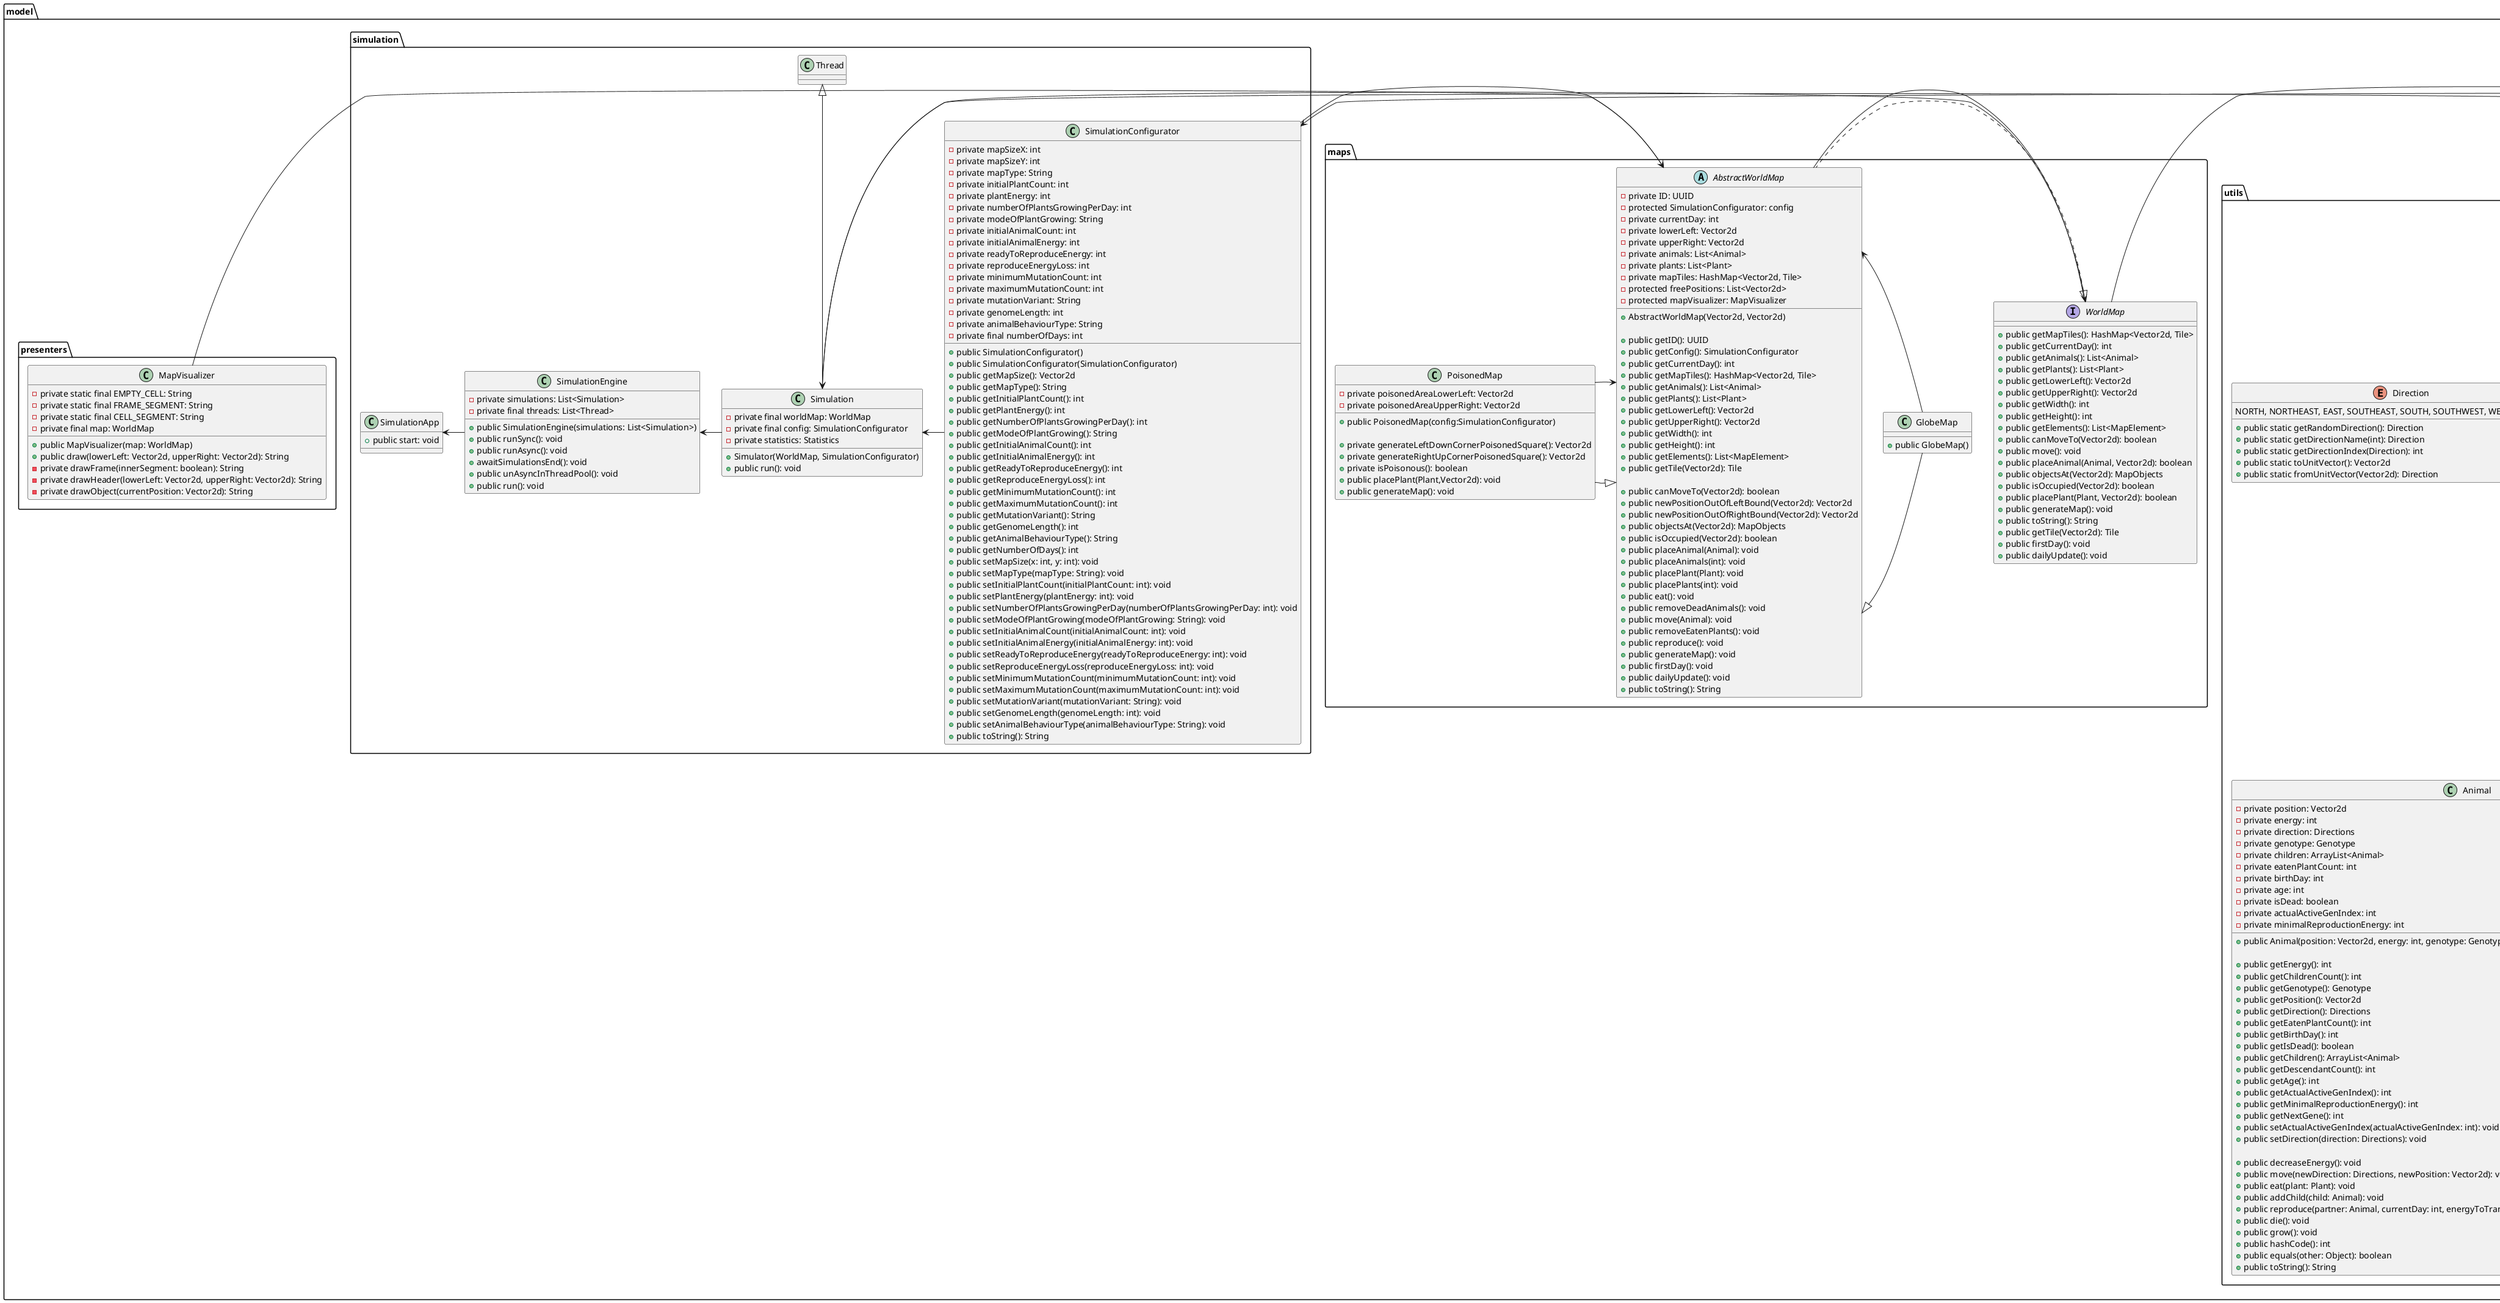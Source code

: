 @startuml

package model.utils {
    package model.utils.RandomGenerators {
        class RandomAnimalsGenerator {
            - private animals: List<Animal>
            - private random: Random
            - private final animalEnergy: int
            - private static final BIRTHDAY: int
            - private final minimalReproductionEnergy: int
            - private final map: WorldMap

            + public RandomAnimalsGenerator(initialAnimalEnergy: int, minimalReproductionEnergy: int, map: WorldMap)
            + public getAnimals(): List<Animal>
            - private generateRandomAnimal(position: Vector2d, genotype: Genotype): Animal
            + private generateAnimals(amount: int): void
        }

        class RandomGensGenerator {
            - private static final GEN_LENGTH: int
            - private gens: List<Genotype>
            - private random: Random

            + public RandomGensGenerator(initialNumberOfGens: int)
            + public getGens(): List<Genotype>
            + public addGens(numberOfGens: int): void
            + private generateGens(numberOfGens: int): void
            + private generateRandomGen(): Genotype
        }

        class RandomPositionsGenerator {
           - private maxWidth: int
           - private maxHeight: int
           - private objectCount: int
           - private allPositions: List<Vector2d>
           - private animalResult: List<Vector2d>
           - private plantResult: List<Vector2d>
           - private plantInPoisonedResult: List<Vector2d>

           + public RandomPositionsGenerator(map: WorldMap, objectCount: int)
           + public getAnimalResult(): List<Vector2d>
           + public getPlantResult(): List<Vector2d>
           - private generateAllPositions(): List<Vector2d>
           'TODO: maybe private?'
           + public generateAnimals(): List<Vector2d>
           'TODO: maybe private?'
           + public generatePlants(freePositions: List<Vector2d>): List<Vector2d>
        }

        class RandomPlantsGenerator {
            - private plantEnergy: int
            'TODO: maybe unnecessary?'
            - private static final DAY_OF_GROWTH: int
            - private plants: List<Plant>
            - private random: Random
            - private final map: WorldMap

            + public RandomPlantsGenerator(plantEnergy: int, map: WorldMap)
            + public getPlants(): List<Plant>
            - private generateRandomPlant(position: Vector2d): Plant
            'TODO: maybe private?'
            + public generatePlants(amount: int, freePositions: List<Vector2d>): void
        }
    }
    interface MapElement {
        + public getPosition(): Vector2d
    }

    enum Direction {
        NORTH, NORTHEAST, EAST, SOUTHEAST, SOUTH, SOUTHWEST, WEST, NORTHWEST
        + public static getRandomDirection(): Direction
        + public static getDirectionName(int): Direction
        + public static getDirectionIndex(Direction): int
        + public static toUnitVector(): Vector2d
        + public static fromUnitVector(Vector2d): Direction
    }

    class Vector2d {
        - private final x: int
        - private final y: int

        + public Vector2d(int, int)

        + public getX(): int
        + public getY(): int

        + public add(Vector2d): Vector2d
        + public subtract(Vector2d): Vector2d
        + public upperRight(Vector2d): Vector2d
        + public lowerLeft(Vector2d): Vector2d
        + public precedes(Vector2d): boolean
        + public follows(Vector2d): boolean

        + public hashCode(): int
        + public equals(Object): boolean
        + public toString(): String
    }

    class MapObjects {
        - private plant: Plant
        - private animals: ArrayList<Animal>

        + public MapObjects()

        + public getPlant(): Plant
        + public getAnimals(): List<Animal>
        + public getObjects(): List<MapElement>
        + public getSortedAnimals(): ArrayList<Animal>
        + public getStrongestAnimal(): Animal
        + public getStrongestAnimals(): ArrayList<Animal>

        + public addPlant(plant: Plant): void
        + public removePlant(): void
        + public addAnimal(animal: Animal): void
        + public removeAnimal(animal: Animal): void
        + public removeDeadAnimalsFromMapObjects(): void
        + public isOccupied(): boolean
        + public growPlant(): void
        + public growAnimals(): void

        + public toString(): String
      }

      class Genotype {
        - private genes: ArrayList<Integer>

        + public Genotype(genes: ArrayList<Integer>)

        + public getGenes(): List<Integer>
        + public getGenomeLength(): int
        + public getGene(index: int): int
        'TODO: maybe private?'
        + public mutate(): void
        + public mixGenotypes(genotype: Genotype, ratio: double): Genotype

        + public hashCode(): int
        + public equals(obj: Object): boolean
        + public toString(): String
      }

      class Animal implements MapElement {
        - private position: Vector2d
        - private energy: int
        - private direction: Directions
        - private genotype: Genotype
        - private children: ArrayList<Animal>
        - private eatenPlantCount: int
        - private birthDay: int
        - private age: int
        - private isDead: boolean
        - private actualActiveGenIndex: int
        - private minimalReproductionEnergy: int

        + public Animal(position: Vector2d, energy: int, genotype: Genotype, birthDay: int, minimalReproductionEnergy: int)

        + public getEnergy(): int
        + public getChildrenCount(): int
        + public getGenotype(): Genotype
        + public getPosition(): Vector2d
        + public getDirection(): Directions
        + public getEatenPlantCount(): int
        + public getBirthDay(): int
        + public getIsDead(): boolean
        + public getChildren(): ArrayList<Animal>
        + public getDescendantCount(): int
        + public getAge(): int
        + public getActualActiveGenIndex(): int
        + public getMinimalReproductionEnergy(): int
        + public getNextGene(): int
        + public setActualActiveGenIndex(actualActiveGenIndex: int): void
        + public setDirection(direction: Directions): void

        + public decreaseEnergy(): void
        + public move(newDirection: Directions, newPosition: Vector2d): void
        + public eat(plant: Plant): void
        + public addChild(child: Animal): void
        + public reproduce(partner: Animal, currentDay: int, energyToTransfer: int): Animal
        + public die(): void
        + public grow(): void
        + public hashCode(): int
        + public equals(other: Object): boolean
        + public toString(): String
      }

    class Plant implements MapElement {
        - private position: Vector2d
        - private energy: int
        - private dayOfGrowth: int
        - private isPoisoned: boolean
        - private isEaten: boolean

        + public Plant(position: Vector2d, energy: int, isPoisoned: boolean, dayOfGrowth: int)

        + public getEnergy(): int
        + public getDayOfGrowth(): int
        + public getPosition(): Vector2d
        + public getIsPoisoned(): boolean
        + public getIsEaten(): boolean
        + public setIsEaten(): void
        + public setPoison(): void
        + public setEnergy(newEnergy: int): void
        + public grow(): void
        + public hashCode(): int
        + public equals(other: Object): boolean
        + public toString(): String
    }

    class Statistics {
        - private map: WorldMap
        - private numberOfAnimals: int
        - private numberOfPlants: int
        - private averageLifeSpan: double
        - private averageNumberOfChildren: double
        - private averageEnergyLevel: double
        - private dominantGenotype: Genotype
        - private freeTilesCount: int
        - private numberOfAliveAnimals: int
        - private numberOfDeadAnimals: int

        + public Statistics(map: WorldMap)

        + public getNumberOfAnimals(): int
        + public getNumberOfPlants(): int
        + public getAverageLifeSpan(): double
        + public getAverageNumberOfChildren(): double
        + public getAverageEnergyLevel(): double
        + public getDominantGenotype(): Genotype
        + public getFreeTilesCount(): int
        + public getNumberOfAliveAnimals(): int
        + public getNumberOfDeadAnimals(): int
        + public getStatistics(): String
        + public updateStatistics(): void
        + public toString(): String
        + public toCSV(filePath: String): void
    }

    class Tile {
        - private position: Vector2d
        - private objects: MapObjects

        + public Tile(position: Vector2d)

        + public getPosition(): Vector2d
        + public getAnimals(): List<Animal>
        + public getPlant(): Plant
        + public getObjects(): MapObjects
        + public setPlant(plant: Plant): void
        + public addAnimal(animal: Animal): void
        + public removeAnimal(animal: Animal): void
        + public isOccupied(): boolean
        + public getStrongestAnimal(): Animal
        + public getStrongestAnimals(): ArrayList<Animal>
        + public removeDeadAnimalsFromTile(): void
        + public eatPlant(): void
        + public reproduceAnimals(currentDay: int, energyToTransfer: int): void
        + public grow(): void
        + public removePlant(): void

        + public hashCode(): int
        + public equals(other: Object): boolean
        + public toString(): String
    }

    class Statistics {
        - private map: WorldMap

        + Statistics()
        + getAnimalCount(): int
        + getPlantCount(): int
        + getAverageLifespan(): float
        + getAverageChildrenCount(): float
        + getAverageEnergyLevel(): float
        + getMostPopularGenotype(): Genotype
        + getFreeTilesCount(): int
    }
}


package model.maps {
    interface WorldMap {
       + public getMapTiles(): HashMap<Vector2d, Tile>
       + public getCurrentDay(): int
       + public getAnimals(): List<Animal>
       + public getPlants(): List<Plant>
       + public getLowerLeft(): Vector2d
       + public getUpperRight(): Vector2d
       + public getWidth(): int
       + public getHeight(): int
       + public getElements(): List<MapElement>
       + public canMoveTo(Vector2d): boolean
       + public move(): void
       + public placeAnimal(Animal, Vector2d): boolean
       + public objectsAt(Vector2d): MapObjects
       + public isOccupied(Vector2d): boolean
       + public placePlant(Plant, Vector2d): boolean
       + public generateMap(): void
       + public toString(): String
       + public getTile(Vector2d): Tile
       + public firstDay(): void
       + public dailyUpdate(): void
    }

    abstract class AbstractWorldMap implements WorldMap{
        - private ID: UUID
        - protected SimulationConfigurator: config
        - private currentDay: int
        - private lowerLeft: Vector2d
        - private upperRight: Vector2d
        - private animals: List<Animal>
        - private plants: List<Plant>
        - private mapTiles: HashMap<Vector2d, Tile>
        - protected freePositions: List<Vector2d>
        - protected mapVisualizer: MapVisualizer

        + AbstractWorldMap(Vector2d, Vector2d)

        + public getID(): UUID
        + public getConfig(): SimulationConfigurator
        + public getCurrentDay(): int
        + public getMapTiles(): HashMap<Vector2d, Tile>
        + public getAnimals(): List<Animal>
        + public getPlants(): List<Plant>
        + public getLowerLeft(): Vector2d
        + public getUpperRight(): Vector2d
        + public getWidth(): int
        + public getHeight(): int
        + public getElements(): List<MapElement>
        + public getTile(Vector2d): Tile

        + public canMoveTo(Vector2d): boolean
        + public newPositionOutOfLeftBound(Vector2d): Vector2d
        + public newPositionOutOfRightBound(Vector2d): Vector2d
        + public objectsAt(Vector2d): MapObjects
        + public isOccupied(Vector2d): boolean
        + public placeAnimal(Animal): void
        + public placeAnimals(int): void
        + public placePlant(Plant): void
        + public placePlants(int): void
        'TODO: maybe private?'
        + public eat(): void
        'TODO: maybe private?'
        + public removeDeadAnimals(): void
        'TODO: maybe private?'
        + public move(Animal): void
        'TODO: maybe private?'
        + public removeEatenPlants(): void
        'TODO: maybe private?'
        + public reproduce(): void
        'TODO: maybe private?'
        + public generateMap(): void
        + public firstDay(): void
        + public dailyUpdate(): void
        + public toString(): String
    }

    class GlobeMap extends AbstractWorldMap {
        + public GlobeMap()
    }

    class PoisonedMap extends AbstractWorldMap {
        - private poisonedAreaLowerLeft: Vector2d
        - private poisonedAreaUpperRight: Vector2d

        + public PoisonedMap(config:SimulationConfigurator)

        + private generateLeftDownCornerPoisonedSquare(): Vector2d
        + private generateRightUpCornerPoisonedSquare(): Vector2d
        + private isPoisonous(): boolean
        + public placePlant(Plant,Vector2d): void
        'TODO: maybe private?'
        + public generateMap(): void
    }
}

package model.simulation {
    class Simulation extends Thread {
        - private final worldMap: WorldMap
        - private final config: SimulationConfigurator
        - private statistics: Statistics

        + Simulator(WorldMap, SimulationConfigurator)
        + public run(): void
    }

    class SimulationEngine {
        - private simulations: List<Simulation>
        - private final threads: List<Thread>
        + public SimulationEngine(simulations: List<Simulation>)
        + public runSync(): void
        + public runAsync(): void
        + awaitSimulationsEnd(): void
        + public unAsyncInThreadPool(): void
        + public run(): void
      }

    class SimulationApp {
        + public start: void
    }

    class SimulationConfigurator {
        - private mapSizeX: int
        - private mapSizeY: int
        - private mapType: String
        - private initialPlantCount: int
        - private plantEnergy: int
        - private numberOfPlantsGrowingPerDay: int
        - private modeOfPlantGrowing: String
        - private initialAnimalCount: int
        - private initialAnimalEnergy: int
        - private readyToReproduceEnergy: int
        - private reproduceEnergyLoss: int
        - private minimumMutationCount: int
        - private maximumMutationCount: int
        - private mutationVariant: String
        - private genomeLength: int
        - private animalBehaviourType: String
        - private final numberOfDays: int

        + public SimulationConfigurator()
        + public SimulationConfigurator(SimulationConfigurator)
        + public getMapSize(): Vector2d
        + public getMapType(): String
        + public getInitialPlantCount(): int
        + public getPlantEnergy(): int
        + public getNumberOfPlantsGrowingPerDay(): int
        + public getModeOfPlantGrowing(): String
        + public getInitialAnimalCount(): int
        + public getInitialAnimalEnergy(): int
        + public getReadyToReproduceEnergy(): int
        + public getReproduceEnergyLoss(): int
        + public getMinimumMutationCount(): int
        + public getMaximumMutationCount(): int
        + public getMutationVariant(): String
        + public getGenomeLength(): int
        + public getAnimalBehaviourType(): String
        + public getNumberOfDays(): int
        + public setMapSize(x: int, y: int): void
        + public setMapType(mapType: String): void
        + public setInitialPlantCount(initialPlantCount: int): void
        + public setPlantEnergy(plantEnergy: int): void
        + public setNumberOfPlantsGrowingPerDay(numberOfPlantsGrowingPerDay: int): void
        + public setModeOfPlantGrowing(modeOfPlantGrowing: String): void
        + public setInitialAnimalCount(initialAnimalCount: int): void
        + public setInitialAnimalEnergy(initialAnimalEnergy: int): void
        + public setReadyToReproduceEnergy(readyToReproduceEnergy: int): void
        + public setReproduceEnergyLoss(reproduceEnergyLoss: int): void
        + public setMinimumMutationCount(minimumMutationCount: int): void
        + public setMaximumMutationCount(maximumMutationCount: int): void
        + public setMutationVariant(mutationVariant: String): void
        + public setGenomeLength(genomeLength: int): void
        + public setAnimalBehaviourType(animalBehaviourType: String): void
        + public toString(): String
    }
}

class WorldGUI {
    - private simulations: ArrayList<Simulation>
    - private final config: SimulationConfigurator

    + public WorldGUI(SimulationConfigurator)
    + public  runSimulations(): void
    + public addSimulations(Simulation): void
    + public static main: void
}

package model.presenters {
    class MapVisualizer {
       - private static final EMPTY_CELL: String
       - private static final FRAME_SEGMENT: String
       - private static final CELL_SEGMENT: String
       - private final map: WorldMap

       + public MapVisualizer(map: WorldMap)
       + public draw(lowerLeft: Vector2d, upperRight: Vector2d): String
       - private drawFrame(innerSegment: boolean): String
       - private drawHeader(lowerLeft: Vector2d, upperRight: Vector2d): String
       - private drawObject(currentPosition: Vector2d): String
    }

'TODO: relations between classes'
Genotype <- RandomGensGenerator
RandomPositionsGenerator <- RandomPlantsGenerator
RandomPositionsGenerator <- RandomAnimalsGenerator
Animal <- Genotype
Animal <- Vector2d
Plant <-  Vector2d
Tile <-  MapObjects
Vector2d -> Tile
Statistics <- WorldMap
AbstractWorldMap <- SimulationConfigurator
AbstractWorldMap -> WorldMap
AbstractWorldMap <- MapVisualizer
GlobeMap -> AbstractWorldMap
PoisonedMap -> AbstractWorldMap
Simulation <- WorldMap
Simulation <- SimulationConfigurator
Simulation <- Statistics
SimulationEngine <- Simulation
SimulationApp <- SimulationEngine
WorldGUI <-> SimulationConfigurator
@enduml